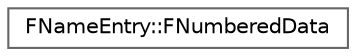 digraph "Graphical Class Hierarchy"
{
 // INTERACTIVE_SVG=YES
 // LATEX_PDF_SIZE
  bgcolor="transparent";
  edge [fontname=Helvetica,fontsize=10,labelfontname=Helvetica,labelfontsize=10];
  node [fontname=Helvetica,fontsize=10,shape=box,height=0.2,width=0.4];
  rankdir="LR";
  Node0 [id="Node000000",label="FNameEntry::FNumberedData",height=0.2,width=0.4,color="grey40", fillcolor="white", style="filled",URL="$d0/daf/structFNameEntry_1_1FNumberedData.html",tooltip=" "];
}
